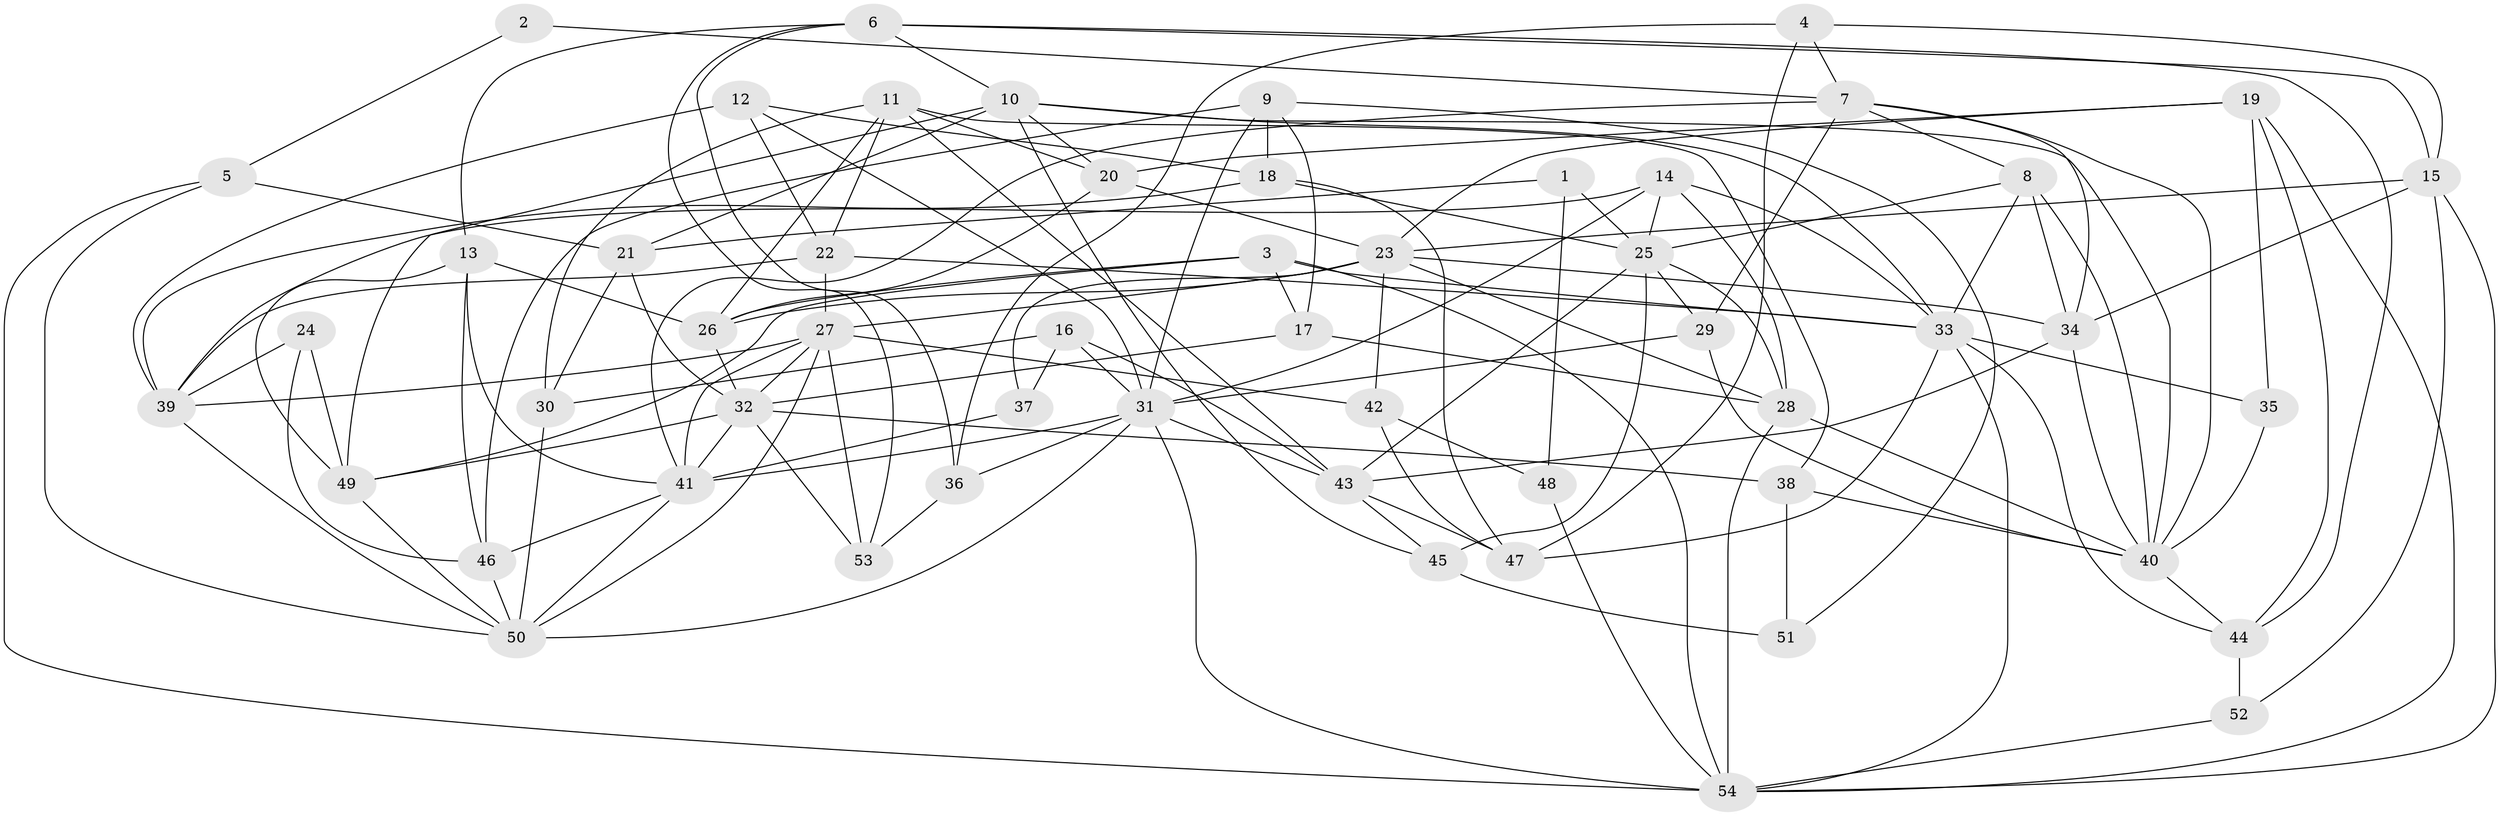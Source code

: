// original degree distribution, {4: 0.2897196261682243, 3: 0.2803738317757009, 7: 0.04672897196261682, 6: 0.06542056074766354, 2: 0.11214953271028037, 5: 0.19626168224299065, 8: 0.009345794392523364}
// Generated by graph-tools (version 1.1) at 2025/01/03/09/25 03:01:58]
// undirected, 54 vertices, 146 edges
graph export_dot {
graph [start="1"]
  node [color=gray90,style=filled];
  1;
  2;
  3;
  4;
  5;
  6;
  7;
  8;
  9;
  10;
  11;
  12;
  13;
  14;
  15;
  16;
  17;
  18;
  19;
  20;
  21;
  22;
  23;
  24;
  25;
  26;
  27;
  28;
  29;
  30;
  31;
  32;
  33;
  34;
  35;
  36;
  37;
  38;
  39;
  40;
  41;
  42;
  43;
  44;
  45;
  46;
  47;
  48;
  49;
  50;
  51;
  52;
  53;
  54;
  1 -- 21 [weight=1.0];
  1 -- 25 [weight=1.0];
  1 -- 48 [weight=1.0];
  2 -- 5 [weight=1.0];
  2 -- 7 [weight=1.0];
  3 -- 17 [weight=1.0];
  3 -- 26 [weight=1.0];
  3 -- 33 [weight=1.0];
  3 -- 49 [weight=1.0];
  3 -- 54 [weight=1.0];
  4 -- 7 [weight=1.0];
  4 -- 15 [weight=1.0];
  4 -- 36 [weight=1.0];
  4 -- 47 [weight=1.0];
  5 -- 21 [weight=1.0];
  5 -- 50 [weight=1.0];
  5 -- 54 [weight=1.0];
  6 -- 10 [weight=1.0];
  6 -- 13 [weight=1.0];
  6 -- 15 [weight=1.0];
  6 -- 36 [weight=1.0];
  6 -- 44 [weight=1.0];
  6 -- 53 [weight=1.0];
  7 -- 8 [weight=1.0];
  7 -- 29 [weight=1.0];
  7 -- 34 [weight=1.0];
  7 -- 40 [weight=1.0];
  7 -- 41 [weight=1.0];
  8 -- 25 [weight=1.0];
  8 -- 33 [weight=1.0];
  8 -- 34 [weight=2.0];
  8 -- 40 [weight=1.0];
  9 -- 17 [weight=1.0];
  9 -- 18 [weight=1.0];
  9 -- 31 [weight=1.0];
  9 -- 46 [weight=1.0];
  9 -- 51 [weight=1.0];
  10 -- 20 [weight=1.0];
  10 -- 21 [weight=2.0];
  10 -- 33 [weight=1.0];
  10 -- 40 [weight=1.0];
  10 -- 45 [weight=1.0];
  10 -- 49 [weight=1.0];
  11 -- 20 [weight=1.0];
  11 -- 22 [weight=1.0];
  11 -- 26 [weight=1.0];
  11 -- 30 [weight=1.0];
  11 -- 38 [weight=1.0];
  11 -- 43 [weight=1.0];
  12 -- 18 [weight=1.0];
  12 -- 22 [weight=1.0];
  12 -- 31 [weight=1.0];
  12 -- 39 [weight=1.0];
  13 -- 26 [weight=2.0];
  13 -- 41 [weight=1.0];
  13 -- 46 [weight=1.0];
  13 -- 49 [weight=1.0];
  14 -- 25 [weight=1.0];
  14 -- 28 [weight=1.0];
  14 -- 31 [weight=1.0];
  14 -- 33 [weight=2.0];
  14 -- 39 [weight=1.0];
  15 -- 23 [weight=1.0];
  15 -- 34 [weight=3.0];
  15 -- 52 [weight=1.0];
  15 -- 54 [weight=1.0];
  16 -- 30 [weight=1.0];
  16 -- 31 [weight=1.0];
  16 -- 37 [weight=1.0];
  16 -- 43 [weight=1.0];
  17 -- 28 [weight=1.0];
  17 -- 32 [weight=1.0];
  18 -- 25 [weight=1.0];
  18 -- 39 [weight=1.0];
  18 -- 47 [weight=1.0];
  19 -- 20 [weight=1.0];
  19 -- 23 [weight=1.0];
  19 -- 35 [weight=1.0];
  19 -- 44 [weight=1.0];
  19 -- 54 [weight=1.0];
  20 -- 23 [weight=1.0];
  20 -- 26 [weight=1.0];
  21 -- 30 [weight=1.0];
  21 -- 32 [weight=1.0];
  22 -- 27 [weight=2.0];
  22 -- 33 [weight=2.0];
  22 -- 39 [weight=1.0];
  23 -- 26 [weight=1.0];
  23 -- 27 [weight=1.0];
  23 -- 28 [weight=1.0];
  23 -- 34 [weight=1.0];
  23 -- 37 [weight=1.0];
  23 -- 42 [weight=1.0];
  24 -- 39 [weight=1.0];
  24 -- 46 [weight=1.0];
  24 -- 49 [weight=1.0];
  25 -- 28 [weight=1.0];
  25 -- 29 [weight=1.0];
  25 -- 43 [weight=1.0];
  25 -- 45 [weight=1.0];
  26 -- 32 [weight=1.0];
  27 -- 32 [weight=1.0];
  27 -- 39 [weight=2.0];
  27 -- 41 [weight=1.0];
  27 -- 42 [weight=1.0];
  27 -- 50 [weight=1.0];
  27 -- 53 [weight=1.0];
  28 -- 40 [weight=1.0];
  28 -- 54 [weight=1.0];
  29 -- 31 [weight=2.0];
  29 -- 40 [weight=1.0];
  30 -- 50 [weight=1.0];
  31 -- 36 [weight=1.0];
  31 -- 41 [weight=1.0];
  31 -- 43 [weight=1.0];
  31 -- 50 [weight=1.0];
  31 -- 54 [weight=1.0];
  32 -- 38 [weight=1.0];
  32 -- 41 [weight=1.0];
  32 -- 49 [weight=1.0];
  32 -- 53 [weight=1.0];
  33 -- 35 [weight=2.0];
  33 -- 44 [weight=1.0];
  33 -- 47 [weight=1.0];
  33 -- 54 [weight=1.0];
  34 -- 40 [weight=1.0];
  34 -- 43 [weight=1.0];
  35 -- 40 [weight=2.0];
  36 -- 53 [weight=1.0];
  37 -- 41 [weight=2.0];
  38 -- 40 [weight=1.0];
  38 -- 51 [weight=1.0];
  39 -- 50 [weight=1.0];
  40 -- 44 [weight=1.0];
  41 -- 46 [weight=1.0];
  41 -- 50 [weight=1.0];
  42 -- 47 [weight=1.0];
  42 -- 48 [weight=1.0];
  43 -- 45 [weight=1.0];
  43 -- 47 [weight=1.0];
  44 -- 52 [weight=1.0];
  45 -- 51 [weight=2.0];
  46 -- 50 [weight=1.0];
  48 -- 54 [weight=1.0];
  49 -- 50 [weight=1.0];
  52 -- 54 [weight=1.0];
}
